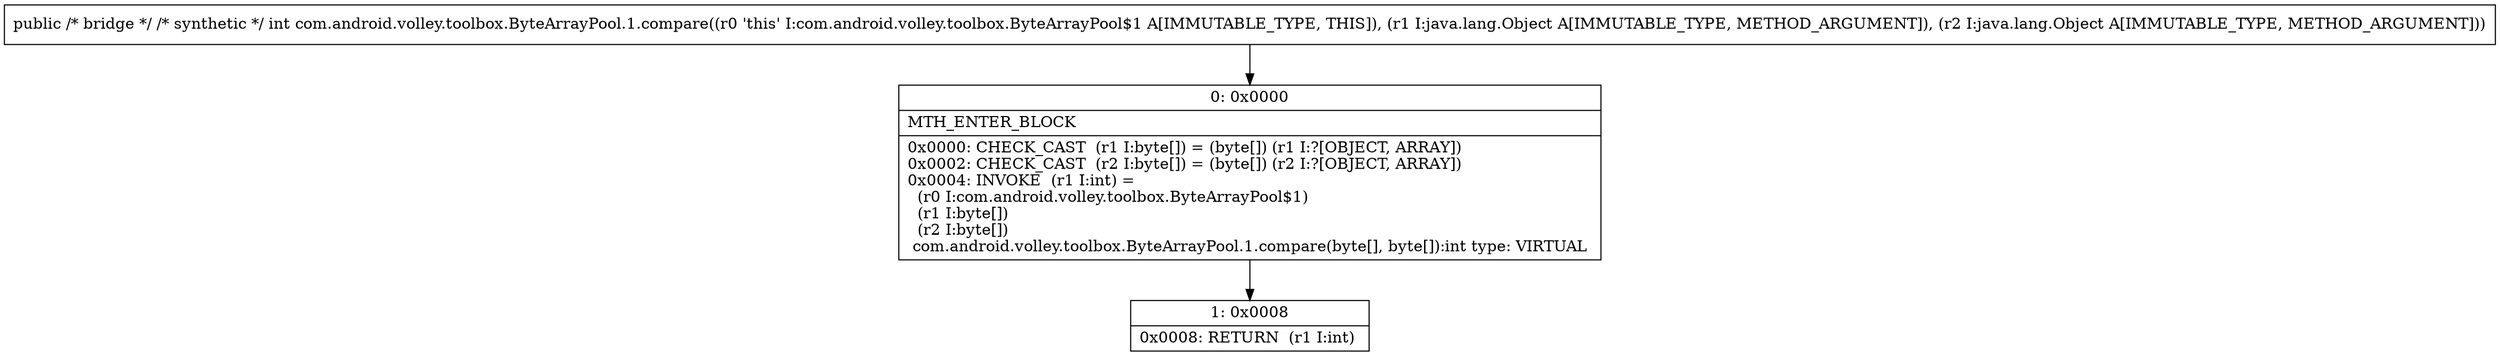 digraph "CFG forcom.android.volley.toolbox.ByteArrayPool.1.compare(Ljava\/lang\/Object;Ljava\/lang\/Object;)I" {
Node_0 [shape=record,label="{0\:\ 0x0000|MTH_ENTER_BLOCK\l|0x0000: CHECK_CAST  (r1 I:byte[]) = (byte[]) (r1 I:?[OBJECT, ARRAY]) \l0x0002: CHECK_CAST  (r2 I:byte[]) = (byte[]) (r2 I:?[OBJECT, ARRAY]) \l0x0004: INVOKE  (r1 I:int) = \l  (r0 I:com.android.volley.toolbox.ByteArrayPool$1)\l  (r1 I:byte[])\l  (r2 I:byte[])\l com.android.volley.toolbox.ByteArrayPool.1.compare(byte[], byte[]):int type: VIRTUAL \l}"];
Node_1 [shape=record,label="{1\:\ 0x0008|0x0008: RETURN  (r1 I:int) \l}"];
MethodNode[shape=record,label="{public \/* bridge *\/ \/* synthetic *\/ int com.android.volley.toolbox.ByteArrayPool.1.compare((r0 'this' I:com.android.volley.toolbox.ByteArrayPool$1 A[IMMUTABLE_TYPE, THIS]), (r1 I:java.lang.Object A[IMMUTABLE_TYPE, METHOD_ARGUMENT]), (r2 I:java.lang.Object A[IMMUTABLE_TYPE, METHOD_ARGUMENT])) }"];
MethodNode -> Node_0;
Node_0 -> Node_1;
}

